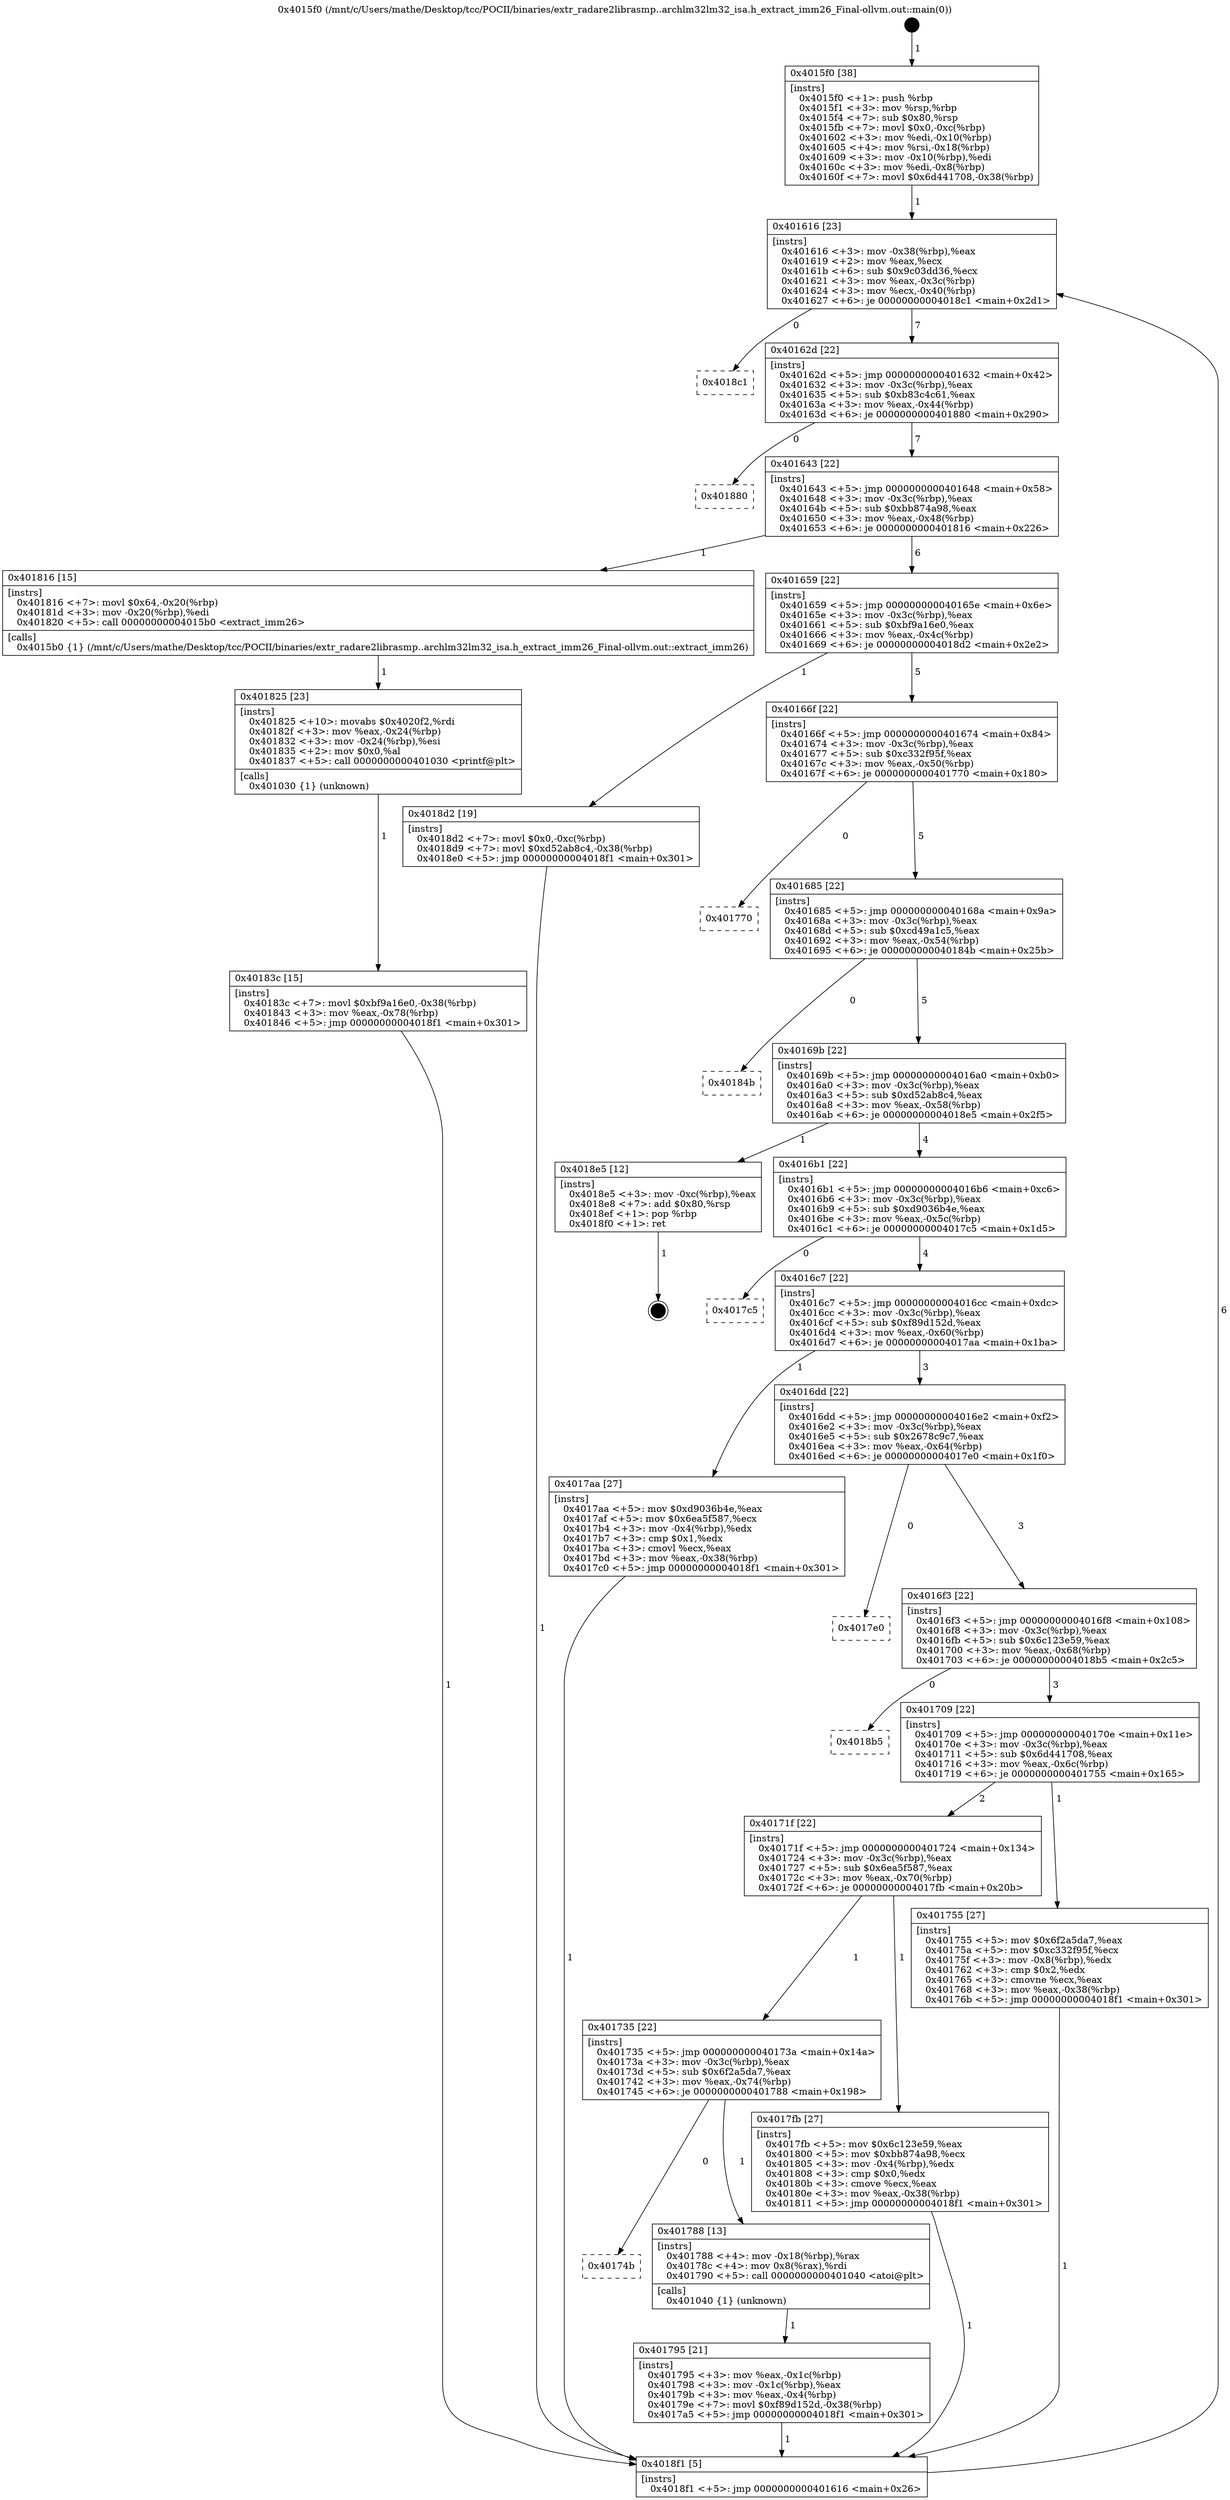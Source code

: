 digraph "0x4015f0" {
  label = "0x4015f0 (/mnt/c/Users/mathe/Desktop/tcc/POCII/binaries/extr_radare2librasmp..archlm32lm32_isa.h_extract_imm26_Final-ollvm.out::main(0))"
  labelloc = "t"
  node[shape=record]

  Entry [label="",width=0.3,height=0.3,shape=circle,fillcolor=black,style=filled]
  "0x401616" [label="{
     0x401616 [23]\l
     | [instrs]\l
     &nbsp;&nbsp;0x401616 \<+3\>: mov -0x38(%rbp),%eax\l
     &nbsp;&nbsp;0x401619 \<+2\>: mov %eax,%ecx\l
     &nbsp;&nbsp;0x40161b \<+6\>: sub $0x9c03dd36,%ecx\l
     &nbsp;&nbsp;0x401621 \<+3\>: mov %eax,-0x3c(%rbp)\l
     &nbsp;&nbsp;0x401624 \<+3\>: mov %ecx,-0x40(%rbp)\l
     &nbsp;&nbsp;0x401627 \<+6\>: je 00000000004018c1 \<main+0x2d1\>\l
  }"]
  "0x4018c1" [label="{
     0x4018c1\l
  }", style=dashed]
  "0x40162d" [label="{
     0x40162d [22]\l
     | [instrs]\l
     &nbsp;&nbsp;0x40162d \<+5\>: jmp 0000000000401632 \<main+0x42\>\l
     &nbsp;&nbsp;0x401632 \<+3\>: mov -0x3c(%rbp),%eax\l
     &nbsp;&nbsp;0x401635 \<+5\>: sub $0xb83c4c61,%eax\l
     &nbsp;&nbsp;0x40163a \<+3\>: mov %eax,-0x44(%rbp)\l
     &nbsp;&nbsp;0x40163d \<+6\>: je 0000000000401880 \<main+0x290\>\l
  }"]
  Exit [label="",width=0.3,height=0.3,shape=circle,fillcolor=black,style=filled,peripheries=2]
  "0x401880" [label="{
     0x401880\l
  }", style=dashed]
  "0x401643" [label="{
     0x401643 [22]\l
     | [instrs]\l
     &nbsp;&nbsp;0x401643 \<+5\>: jmp 0000000000401648 \<main+0x58\>\l
     &nbsp;&nbsp;0x401648 \<+3\>: mov -0x3c(%rbp),%eax\l
     &nbsp;&nbsp;0x40164b \<+5\>: sub $0xbb874a98,%eax\l
     &nbsp;&nbsp;0x401650 \<+3\>: mov %eax,-0x48(%rbp)\l
     &nbsp;&nbsp;0x401653 \<+6\>: je 0000000000401816 \<main+0x226\>\l
  }"]
  "0x40183c" [label="{
     0x40183c [15]\l
     | [instrs]\l
     &nbsp;&nbsp;0x40183c \<+7\>: movl $0xbf9a16e0,-0x38(%rbp)\l
     &nbsp;&nbsp;0x401843 \<+3\>: mov %eax,-0x78(%rbp)\l
     &nbsp;&nbsp;0x401846 \<+5\>: jmp 00000000004018f1 \<main+0x301\>\l
  }"]
  "0x401816" [label="{
     0x401816 [15]\l
     | [instrs]\l
     &nbsp;&nbsp;0x401816 \<+7\>: movl $0x64,-0x20(%rbp)\l
     &nbsp;&nbsp;0x40181d \<+3\>: mov -0x20(%rbp),%edi\l
     &nbsp;&nbsp;0x401820 \<+5\>: call 00000000004015b0 \<extract_imm26\>\l
     | [calls]\l
     &nbsp;&nbsp;0x4015b0 \{1\} (/mnt/c/Users/mathe/Desktop/tcc/POCII/binaries/extr_radare2librasmp..archlm32lm32_isa.h_extract_imm26_Final-ollvm.out::extract_imm26)\l
  }"]
  "0x401659" [label="{
     0x401659 [22]\l
     | [instrs]\l
     &nbsp;&nbsp;0x401659 \<+5\>: jmp 000000000040165e \<main+0x6e\>\l
     &nbsp;&nbsp;0x40165e \<+3\>: mov -0x3c(%rbp),%eax\l
     &nbsp;&nbsp;0x401661 \<+5\>: sub $0xbf9a16e0,%eax\l
     &nbsp;&nbsp;0x401666 \<+3\>: mov %eax,-0x4c(%rbp)\l
     &nbsp;&nbsp;0x401669 \<+6\>: je 00000000004018d2 \<main+0x2e2\>\l
  }"]
  "0x401825" [label="{
     0x401825 [23]\l
     | [instrs]\l
     &nbsp;&nbsp;0x401825 \<+10\>: movabs $0x4020f2,%rdi\l
     &nbsp;&nbsp;0x40182f \<+3\>: mov %eax,-0x24(%rbp)\l
     &nbsp;&nbsp;0x401832 \<+3\>: mov -0x24(%rbp),%esi\l
     &nbsp;&nbsp;0x401835 \<+2\>: mov $0x0,%al\l
     &nbsp;&nbsp;0x401837 \<+5\>: call 0000000000401030 \<printf@plt\>\l
     | [calls]\l
     &nbsp;&nbsp;0x401030 \{1\} (unknown)\l
  }"]
  "0x4018d2" [label="{
     0x4018d2 [19]\l
     | [instrs]\l
     &nbsp;&nbsp;0x4018d2 \<+7\>: movl $0x0,-0xc(%rbp)\l
     &nbsp;&nbsp;0x4018d9 \<+7\>: movl $0xd52ab8c4,-0x38(%rbp)\l
     &nbsp;&nbsp;0x4018e0 \<+5\>: jmp 00000000004018f1 \<main+0x301\>\l
  }"]
  "0x40166f" [label="{
     0x40166f [22]\l
     | [instrs]\l
     &nbsp;&nbsp;0x40166f \<+5\>: jmp 0000000000401674 \<main+0x84\>\l
     &nbsp;&nbsp;0x401674 \<+3\>: mov -0x3c(%rbp),%eax\l
     &nbsp;&nbsp;0x401677 \<+5\>: sub $0xc332f95f,%eax\l
     &nbsp;&nbsp;0x40167c \<+3\>: mov %eax,-0x50(%rbp)\l
     &nbsp;&nbsp;0x40167f \<+6\>: je 0000000000401770 \<main+0x180\>\l
  }"]
  "0x401795" [label="{
     0x401795 [21]\l
     | [instrs]\l
     &nbsp;&nbsp;0x401795 \<+3\>: mov %eax,-0x1c(%rbp)\l
     &nbsp;&nbsp;0x401798 \<+3\>: mov -0x1c(%rbp),%eax\l
     &nbsp;&nbsp;0x40179b \<+3\>: mov %eax,-0x4(%rbp)\l
     &nbsp;&nbsp;0x40179e \<+7\>: movl $0xf89d152d,-0x38(%rbp)\l
     &nbsp;&nbsp;0x4017a5 \<+5\>: jmp 00000000004018f1 \<main+0x301\>\l
  }"]
  "0x401770" [label="{
     0x401770\l
  }", style=dashed]
  "0x401685" [label="{
     0x401685 [22]\l
     | [instrs]\l
     &nbsp;&nbsp;0x401685 \<+5\>: jmp 000000000040168a \<main+0x9a\>\l
     &nbsp;&nbsp;0x40168a \<+3\>: mov -0x3c(%rbp),%eax\l
     &nbsp;&nbsp;0x40168d \<+5\>: sub $0xcd49a1c5,%eax\l
     &nbsp;&nbsp;0x401692 \<+3\>: mov %eax,-0x54(%rbp)\l
     &nbsp;&nbsp;0x401695 \<+6\>: je 000000000040184b \<main+0x25b\>\l
  }"]
  "0x40174b" [label="{
     0x40174b\l
  }", style=dashed]
  "0x40184b" [label="{
     0x40184b\l
  }", style=dashed]
  "0x40169b" [label="{
     0x40169b [22]\l
     | [instrs]\l
     &nbsp;&nbsp;0x40169b \<+5\>: jmp 00000000004016a0 \<main+0xb0\>\l
     &nbsp;&nbsp;0x4016a0 \<+3\>: mov -0x3c(%rbp),%eax\l
     &nbsp;&nbsp;0x4016a3 \<+5\>: sub $0xd52ab8c4,%eax\l
     &nbsp;&nbsp;0x4016a8 \<+3\>: mov %eax,-0x58(%rbp)\l
     &nbsp;&nbsp;0x4016ab \<+6\>: je 00000000004018e5 \<main+0x2f5\>\l
  }"]
  "0x401788" [label="{
     0x401788 [13]\l
     | [instrs]\l
     &nbsp;&nbsp;0x401788 \<+4\>: mov -0x18(%rbp),%rax\l
     &nbsp;&nbsp;0x40178c \<+4\>: mov 0x8(%rax),%rdi\l
     &nbsp;&nbsp;0x401790 \<+5\>: call 0000000000401040 \<atoi@plt\>\l
     | [calls]\l
     &nbsp;&nbsp;0x401040 \{1\} (unknown)\l
  }"]
  "0x4018e5" [label="{
     0x4018e5 [12]\l
     | [instrs]\l
     &nbsp;&nbsp;0x4018e5 \<+3\>: mov -0xc(%rbp),%eax\l
     &nbsp;&nbsp;0x4018e8 \<+7\>: add $0x80,%rsp\l
     &nbsp;&nbsp;0x4018ef \<+1\>: pop %rbp\l
     &nbsp;&nbsp;0x4018f0 \<+1\>: ret\l
  }"]
  "0x4016b1" [label="{
     0x4016b1 [22]\l
     | [instrs]\l
     &nbsp;&nbsp;0x4016b1 \<+5\>: jmp 00000000004016b6 \<main+0xc6\>\l
     &nbsp;&nbsp;0x4016b6 \<+3\>: mov -0x3c(%rbp),%eax\l
     &nbsp;&nbsp;0x4016b9 \<+5\>: sub $0xd9036b4e,%eax\l
     &nbsp;&nbsp;0x4016be \<+3\>: mov %eax,-0x5c(%rbp)\l
     &nbsp;&nbsp;0x4016c1 \<+6\>: je 00000000004017c5 \<main+0x1d5\>\l
  }"]
  "0x401735" [label="{
     0x401735 [22]\l
     | [instrs]\l
     &nbsp;&nbsp;0x401735 \<+5\>: jmp 000000000040173a \<main+0x14a\>\l
     &nbsp;&nbsp;0x40173a \<+3\>: mov -0x3c(%rbp),%eax\l
     &nbsp;&nbsp;0x40173d \<+5\>: sub $0x6f2a5da7,%eax\l
     &nbsp;&nbsp;0x401742 \<+3\>: mov %eax,-0x74(%rbp)\l
     &nbsp;&nbsp;0x401745 \<+6\>: je 0000000000401788 \<main+0x198\>\l
  }"]
  "0x4017c5" [label="{
     0x4017c5\l
  }", style=dashed]
  "0x4016c7" [label="{
     0x4016c7 [22]\l
     | [instrs]\l
     &nbsp;&nbsp;0x4016c7 \<+5\>: jmp 00000000004016cc \<main+0xdc\>\l
     &nbsp;&nbsp;0x4016cc \<+3\>: mov -0x3c(%rbp),%eax\l
     &nbsp;&nbsp;0x4016cf \<+5\>: sub $0xf89d152d,%eax\l
     &nbsp;&nbsp;0x4016d4 \<+3\>: mov %eax,-0x60(%rbp)\l
     &nbsp;&nbsp;0x4016d7 \<+6\>: je 00000000004017aa \<main+0x1ba\>\l
  }"]
  "0x4017fb" [label="{
     0x4017fb [27]\l
     | [instrs]\l
     &nbsp;&nbsp;0x4017fb \<+5\>: mov $0x6c123e59,%eax\l
     &nbsp;&nbsp;0x401800 \<+5\>: mov $0xbb874a98,%ecx\l
     &nbsp;&nbsp;0x401805 \<+3\>: mov -0x4(%rbp),%edx\l
     &nbsp;&nbsp;0x401808 \<+3\>: cmp $0x0,%edx\l
     &nbsp;&nbsp;0x40180b \<+3\>: cmove %ecx,%eax\l
     &nbsp;&nbsp;0x40180e \<+3\>: mov %eax,-0x38(%rbp)\l
     &nbsp;&nbsp;0x401811 \<+5\>: jmp 00000000004018f1 \<main+0x301\>\l
  }"]
  "0x4017aa" [label="{
     0x4017aa [27]\l
     | [instrs]\l
     &nbsp;&nbsp;0x4017aa \<+5\>: mov $0xd9036b4e,%eax\l
     &nbsp;&nbsp;0x4017af \<+5\>: mov $0x6ea5f587,%ecx\l
     &nbsp;&nbsp;0x4017b4 \<+3\>: mov -0x4(%rbp),%edx\l
     &nbsp;&nbsp;0x4017b7 \<+3\>: cmp $0x1,%edx\l
     &nbsp;&nbsp;0x4017ba \<+3\>: cmovl %ecx,%eax\l
     &nbsp;&nbsp;0x4017bd \<+3\>: mov %eax,-0x38(%rbp)\l
     &nbsp;&nbsp;0x4017c0 \<+5\>: jmp 00000000004018f1 \<main+0x301\>\l
  }"]
  "0x4016dd" [label="{
     0x4016dd [22]\l
     | [instrs]\l
     &nbsp;&nbsp;0x4016dd \<+5\>: jmp 00000000004016e2 \<main+0xf2\>\l
     &nbsp;&nbsp;0x4016e2 \<+3\>: mov -0x3c(%rbp),%eax\l
     &nbsp;&nbsp;0x4016e5 \<+5\>: sub $0x2678c9c7,%eax\l
     &nbsp;&nbsp;0x4016ea \<+3\>: mov %eax,-0x64(%rbp)\l
     &nbsp;&nbsp;0x4016ed \<+6\>: je 00000000004017e0 \<main+0x1f0\>\l
  }"]
  "0x4015f0" [label="{
     0x4015f0 [38]\l
     | [instrs]\l
     &nbsp;&nbsp;0x4015f0 \<+1\>: push %rbp\l
     &nbsp;&nbsp;0x4015f1 \<+3\>: mov %rsp,%rbp\l
     &nbsp;&nbsp;0x4015f4 \<+7\>: sub $0x80,%rsp\l
     &nbsp;&nbsp;0x4015fb \<+7\>: movl $0x0,-0xc(%rbp)\l
     &nbsp;&nbsp;0x401602 \<+3\>: mov %edi,-0x10(%rbp)\l
     &nbsp;&nbsp;0x401605 \<+4\>: mov %rsi,-0x18(%rbp)\l
     &nbsp;&nbsp;0x401609 \<+3\>: mov -0x10(%rbp),%edi\l
     &nbsp;&nbsp;0x40160c \<+3\>: mov %edi,-0x8(%rbp)\l
     &nbsp;&nbsp;0x40160f \<+7\>: movl $0x6d441708,-0x38(%rbp)\l
  }"]
  "0x4017e0" [label="{
     0x4017e0\l
  }", style=dashed]
  "0x4016f3" [label="{
     0x4016f3 [22]\l
     | [instrs]\l
     &nbsp;&nbsp;0x4016f3 \<+5\>: jmp 00000000004016f8 \<main+0x108\>\l
     &nbsp;&nbsp;0x4016f8 \<+3\>: mov -0x3c(%rbp),%eax\l
     &nbsp;&nbsp;0x4016fb \<+5\>: sub $0x6c123e59,%eax\l
     &nbsp;&nbsp;0x401700 \<+3\>: mov %eax,-0x68(%rbp)\l
     &nbsp;&nbsp;0x401703 \<+6\>: je 00000000004018b5 \<main+0x2c5\>\l
  }"]
  "0x4018f1" [label="{
     0x4018f1 [5]\l
     | [instrs]\l
     &nbsp;&nbsp;0x4018f1 \<+5\>: jmp 0000000000401616 \<main+0x26\>\l
  }"]
  "0x4018b5" [label="{
     0x4018b5\l
  }", style=dashed]
  "0x401709" [label="{
     0x401709 [22]\l
     | [instrs]\l
     &nbsp;&nbsp;0x401709 \<+5\>: jmp 000000000040170e \<main+0x11e\>\l
     &nbsp;&nbsp;0x40170e \<+3\>: mov -0x3c(%rbp),%eax\l
     &nbsp;&nbsp;0x401711 \<+5\>: sub $0x6d441708,%eax\l
     &nbsp;&nbsp;0x401716 \<+3\>: mov %eax,-0x6c(%rbp)\l
     &nbsp;&nbsp;0x401719 \<+6\>: je 0000000000401755 \<main+0x165\>\l
  }"]
  "0x40171f" [label="{
     0x40171f [22]\l
     | [instrs]\l
     &nbsp;&nbsp;0x40171f \<+5\>: jmp 0000000000401724 \<main+0x134\>\l
     &nbsp;&nbsp;0x401724 \<+3\>: mov -0x3c(%rbp),%eax\l
     &nbsp;&nbsp;0x401727 \<+5\>: sub $0x6ea5f587,%eax\l
     &nbsp;&nbsp;0x40172c \<+3\>: mov %eax,-0x70(%rbp)\l
     &nbsp;&nbsp;0x40172f \<+6\>: je 00000000004017fb \<main+0x20b\>\l
  }"]
  "0x401755" [label="{
     0x401755 [27]\l
     | [instrs]\l
     &nbsp;&nbsp;0x401755 \<+5\>: mov $0x6f2a5da7,%eax\l
     &nbsp;&nbsp;0x40175a \<+5\>: mov $0xc332f95f,%ecx\l
     &nbsp;&nbsp;0x40175f \<+3\>: mov -0x8(%rbp),%edx\l
     &nbsp;&nbsp;0x401762 \<+3\>: cmp $0x2,%edx\l
     &nbsp;&nbsp;0x401765 \<+3\>: cmovne %ecx,%eax\l
     &nbsp;&nbsp;0x401768 \<+3\>: mov %eax,-0x38(%rbp)\l
     &nbsp;&nbsp;0x40176b \<+5\>: jmp 00000000004018f1 \<main+0x301\>\l
  }"]
  Entry -> "0x4015f0" [label=" 1"]
  "0x401616" -> "0x4018c1" [label=" 0"]
  "0x401616" -> "0x40162d" [label=" 7"]
  "0x4018e5" -> Exit [label=" 1"]
  "0x40162d" -> "0x401880" [label=" 0"]
  "0x40162d" -> "0x401643" [label=" 7"]
  "0x4018d2" -> "0x4018f1" [label=" 1"]
  "0x401643" -> "0x401816" [label=" 1"]
  "0x401643" -> "0x401659" [label=" 6"]
  "0x40183c" -> "0x4018f1" [label=" 1"]
  "0x401659" -> "0x4018d2" [label=" 1"]
  "0x401659" -> "0x40166f" [label=" 5"]
  "0x401825" -> "0x40183c" [label=" 1"]
  "0x40166f" -> "0x401770" [label=" 0"]
  "0x40166f" -> "0x401685" [label=" 5"]
  "0x401816" -> "0x401825" [label=" 1"]
  "0x401685" -> "0x40184b" [label=" 0"]
  "0x401685" -> "0x40169b" [label=" 5"]
  "0x4017fb" -> "0x4018f1" [label=" 1"]
  "0x40169b" -> "0x4018e5" [label=" 1"]
  "0x40169b" -> "0x4016b1" [label=" 4"]
  "0x4017aa" -> "0x4018f1" [label=" 1"]
  "0x4016b1" -> "0x4017c5" [label=" 0"]
  "0x4016b1" -> "0x4016c7" [label=" 4"]
  "0x401788" -> "0x401795" [label=" 1"]
  "0x4016c7" -> "0x4017aa" [label=" 1"]
  "0x4016c7" -> "0x4016dd" [label=" 3"]
  "0x401735" -> "0x40174b" [label=" 0"]
  "0x4016dd" -> "0x4017e0" [label=" 0"]
  "0x4016dd" -> "0x4016f3" [label=" 3"]
  "0x401795" -> "0x4018f1" [label=" 1"]
  "0x4016f3" -> "0x4018b5" [label=" 0"]
  "0x4016f3" -> "0x401709" [label=" 3"]
  "0x40171f" -> "0x401735" [label=" 1"]
  "0x401709" -> "0x401755" [label=" 1"]
  "0x401709" -> "0x40171f" [label=" 2"]
  "0x401755" -> "0x4018f1" [label=" 1"]
  "0x4015f0" -> "0x401616" [label=" 1"]
  "0x4018f1" -> "0x401616" [label=" 6"]
  "0x401735" -> "0x401788" [label=" 1"]
  "0x40171f" -> "0x4017fb" [label=" 1"]
}
